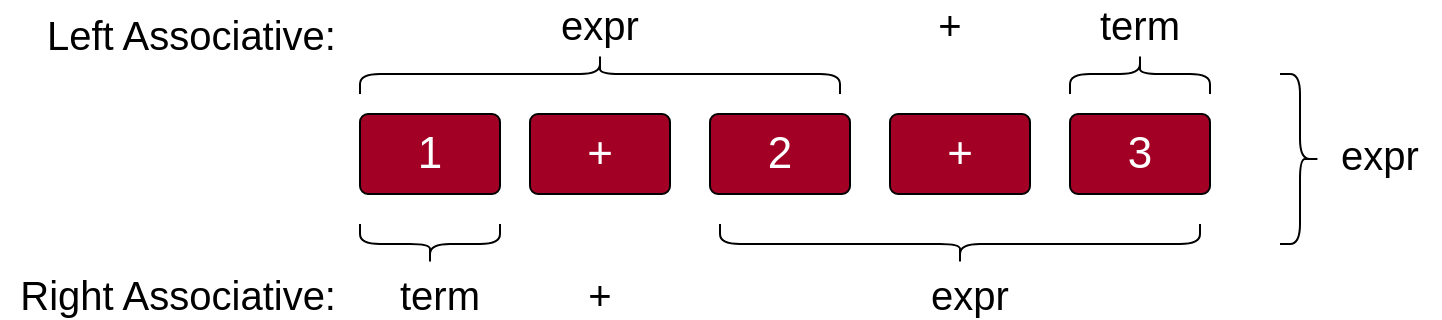 <mxfile>
    <diagram id="nwgbKRe9Y9mAOjcXscMk" name="Page-1">
        <mxGraphModel dx="872" dy="748" grid="1" gridSize="10" guides="1" tooltips="1" connect="1" arrows="1" fold="1" page="1" pageScale="1" pageWidth="850" pageHeight="1100" math="0" shadow="0">
            <root>
                <mxCell id="0"/>
                <mxCell id="1" parent="0"/>
                <mxCell id="2" value="1" style="rounded=1;whiteSpace=wrap;html=1;verticalAlign=middle;arcSize=10;fillColor=#a20025;fontColor=#ffffff;strokeColor=#000000;fontSize=22;" vertex="1" parent="1">
                    <mxGeometry x="190" y="60" width="70" height="40" as="geometry"/>
                </mxCell>
                <mxCell id="3" value="+" style="rounded=1;whiteSpace=wrap;html=1;verticalAlign=middle;arcSize=10;fillColor=#a20025;fontColor=#ffffff;strokeColor=#000000;fontSize=22;" vertex="1" parent="1">
                    <mxGeometry x="275" y="60" width="70" height="40" as="geometry"/>
                </mxCell>
                <mxCell id="4" value="2" style="rounded=1;whiteSpace=wrap;html=1;verticalAlign=middle;arcSize=10;fillColor=#a20025;fontColor=#ffffff;strokeColor=#000000;fontSize=22;" vertex="1" parent="1">
                    <mxGeometry x="365" y="60" width="70" height="40" as="geometry"/>
                </mxCell>
                <mxCell id="5" value="+" style="rounded=1;whiteSpace=wrap;html=1;verticalAlign=middle;arcSize=10;fillColor=#a20025;fontColor=#ffffff;strokeColor=#000000;fontSize=22;" vertex="1" parent="1">
                    <mxGeometry x="455" y="60" width="70" height="40" as="geometry"/>
                </mxCell>
                <mxCell id="6" value="3" style="rounded=1;whiteSpace=wrap;html=1;verticalAlign=middle;arcSize=10;fillColor=#a20025;fontColor=#ffffff;strokeColor=#000000;fontSize=22;" vertex="1" parent="1">
                    <mxGeometry x="545" y="60" width="70" height="40" as="geometry"/>
                </mxCell>
                <mxCell id="7" value="" style="shape=curlyBracket;whiteSpace=wrap;html=1;rounded=1;flipH=1;rotation=-90;" vertex="1" parent="1">
                    <mxGeometry x="300" y="-80" width="20" height="240" as="geometry"/>
                </mxCell>
                <mxCell id="8" value="" style="shape=curlyBracket;whiteSpace=wrap;html=1;rounded=1;flipH=1;rotation=-90;" vertex="1" parent="1">
                    <mxGeometry x="570" y="5" width="20" height="70" as="geometry"/>
                </mxCell>
                <mxCell id="9" value="" style="shape=curlyBracket;whiteSpace=wrap;html=1;rounded=1;flipH=1;rotation=90;" vertex="1" parent="1">
                    <mxGeometry x="480" y="5" width="20" height="240" as="geometry"/>
                </mxCell>
                <mxCell id="10" value="" style="shape=curlyBracket;whiteSpace=wrap;html=1;rounded=1;flipH=1;rotation=90;" vertex="1" parent="1">
                    <mxGeometry x="215" y="90" width="20" height="70" as="geometry"/>
                </mxCell>
                <mxCell id="11" value="expr" style="text;html=1;strokeColor=none;fillColor=none;align=center;verticalAlign=middle;whiteSpace=wrap;rounded=0;fontSize=20;" vertex="1" parent="1">
                    <mxGeometry x="270" y="5" width="80" height="20" as="geometry"/>
                </mxCell>
                <mxCell id="12" value="term" style="text;html=1;strokeColor=none;fillColor=none;align=center;verticalAlign=middle;whiteSpace=wrap;rounded=0;fontSize=20;" vertex="1" parent="1">
                    <mxGeometry x="540" y="5" width="80" height="20" as="geometry"/>
                </mxCell>
                <mxCell id="13" value="term" style="text;html=1;strokeColor=none;fillColor=none;align=center;verticalAlign=middle;whiteSpace=wrap;rounded=0;fontSize=20;" vertex="1" parent="1">
                    <mxGeometry x="190" y="140" width="80" height="20" as="geometry"/>
                </mxCell>
                <mxCell id="14" value="expr" style="text;html=1;strokeColor=none;fillColor=none;align=center;verticalAlign=middle;whiteSpace=wrap;rounded=0;fontSize=20;" vertex="1" parent="1">
                    <mxGeometry x="455" y="140" width="80" height="20" as="geometry"/>
                </mxCell>
                <mxCell id="15" value="Left Associative:" style="text;html=1;strokeColor=none;fillColor=none;align=right;verticalAlign=middle;whiteSpace=wrap;rounded=0;fontSize=20;" vertex="1" parent="1">
                    <mxGeometry x="30" y="10" width="150" height="20" as="geometry"/>
                </mxCell>
                <mxCell id="16" value="Right Associative:" style="text;html=1;strokeColor=none;fillColor=none;align=right;verticalAlign=middle;whiteSpace=wrap;rounded=0;fontSize=20;" vertex="1" parent="1">
                    <mxGeometry x="10" y="140" width="170" height="20" as="geometry"/>
                </mxCell>
                <mxCell id="17" value="+" style="text;html=1;strokeColor=none;fillColor=none;align=center;verticalAlign=middle;whiteSpace=wrap;rounded=0;fontSize=20;" vertex="1" parent="1">
                    <mxGeometry x="445" y="5" width="80" height="20" as="geometry"/>
                </mxCell>
                <mxCell id="18" value="+" style="text;html=1;strokeColor=none;fillColor=none;align=center;verticalAlign=middle;whiteSpace=wrap;rounded=0;fontSize=20;" vertex="1" parent="1">
                    <mxGeometry x="270" y="140" width="80" height="20" as="geometry"/>
                </mxCell>
                <mxCell id="19" value="" style="shape=curlyBracket;whiteSpace=wrap;html=1;rounded=1;flipH=1;rotation=0;" vertex="1" parent="1">
                    <mxGeometry x="650" y="40" width="20" height="85" as="geometry"/>
                </mxCell>
                <mxCell id="20" value="expr" style="text;html=1;strokeColor=none;fillColor=none;align=center;verticalAlign=middle;whiteSpace=wrap;rounded=0;fontSize=20;" vertex="1" parent="1">
                    <mxGeometry x="670" y="70" width="60" height="20" as="geometry"/>
                </mxCell>
            </root>
        </mxGraphModel>
    </diagram>
</mxfile>